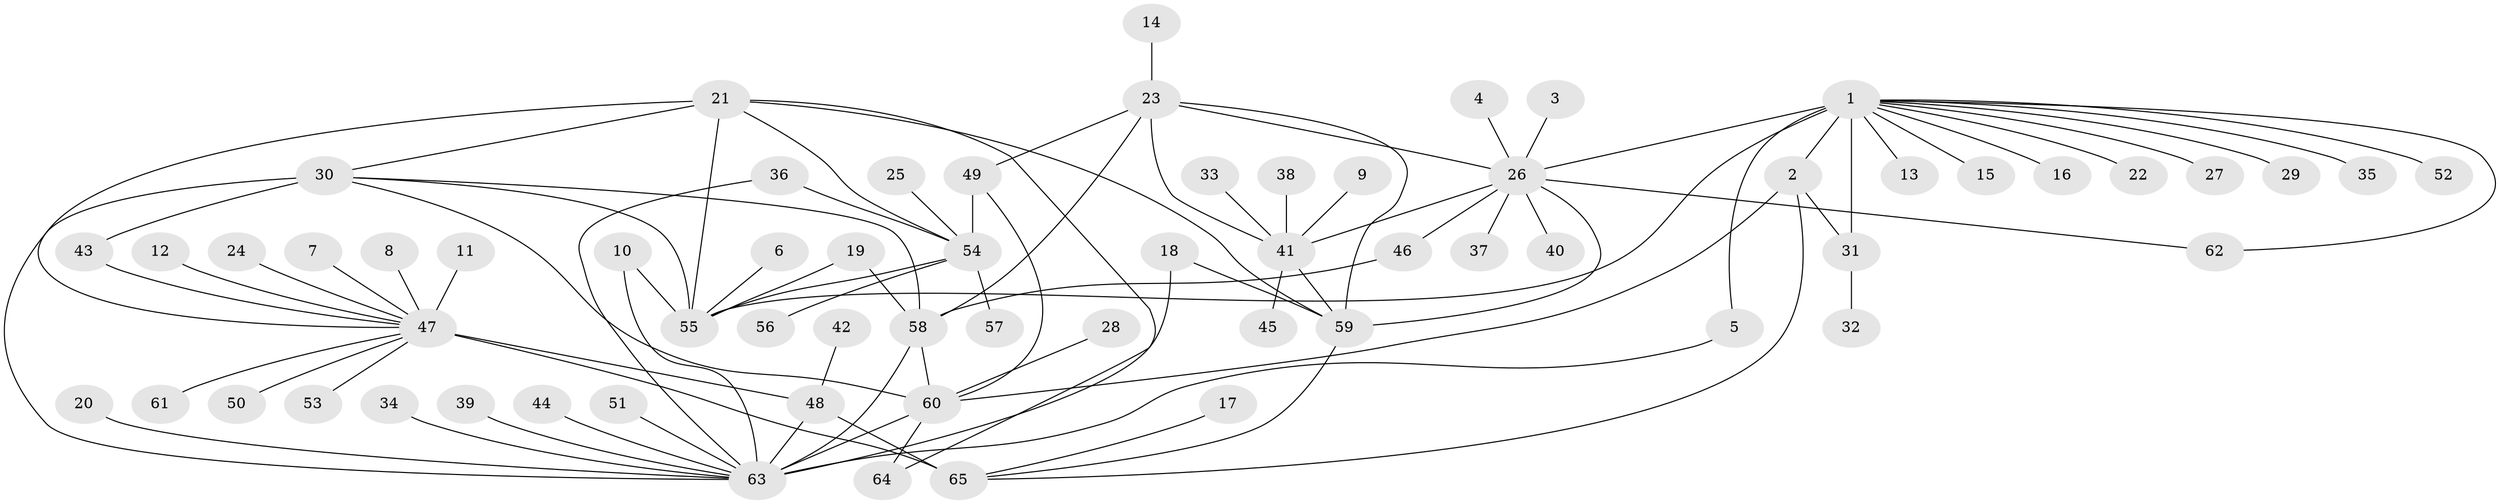 // original degree distribution, {5: 0.023076923076923078, 9: 0.046153846153846156, 8: 0.046153846153846156, 11: 0.015384615384615385, 16: 0.007692307692307693, 6: 0.023076923076923078, 12: 0.015384615384615385, 10: 0.023076923076923078, 7: 0.023076923076923078, 14: 0.007692307692307693, 1: 0.5692307692307692, 3: 0.03076923076923077, 2: 0.16153846153846155, 4: 0.007692307692307693}
// Generated by graph-tools (version 1.1) at 2025/37/03/04/25 23:37:42]
// undirected, 65 vertices, 91 edges
graph export_dot {
  node [color=gray90,style=filled];
  1;
  2;
  3;
  4;
  5;
  6;
  7;
  8;
  9;
  10;
  11;
  12;
  13;
  14;
  15;
  16;
  17;
  18;
  19;
  20;
  21;
  22;
  23;
  24;
  25;
  26;
  27;
  28;
  29;
  30;
  31;
  32;
  33;
  34;
  35;
  36;
  37;
  38;
  39;
  40;
  41;
  42;
  43;
  44;
  45;
  46;
  47;
  48;
  49;
  50;
  51;
  52;
  53;
  54;
  55;
  56;
  57;
  58;
  59;
  60;
  61;
  62;
  63;
  64;
  65;
  1 -- 2 [weight=4.0];
  1 -- 5 [weight=1.0];
  1 -- 13 [weight=1.0];
  1 -- 15 [weight=1.0];
  1 -- 16 [weight=1.0];
  1 -- 22 [weight=1.0];
  1 -- 26 [weight=1.0];
  1 -- 27 [weight=1.0];
  1 -- 29 [weight=1.0];
  1 -- 31 [weight=4.0];
  1 -- 35 [weight=1.0];
  1 -- 52 [weight=1.0];
  1 -- 55 [weight=1.0];
  1 -- 62 [weight=1.0];
  2 -- 31 [weight=1.0];
  2 -- 60 [weight=1.0];
  2 -- 65 [weight=1.0];
  3 -- 26 [weight=1.0];
  4 -- 26 [weight=1.0];
  5 -- 63 [weight=1.0];
  6 -- 55 [weight=1.0];
  7 -- 47 [weight=1.0];
  8 -- 47 [weight=1.0];
  9 -- 41 [weight=1.0];
  10 -- 55 [weight=1.0];
  10 -- 63 [weight=1.0];
  11 -- 47 [weight=1.0];
  12 -- 47 [weight=1.0];
  14 -- 23 [weight=1.0];
  17 -- 65 [weight=1.0];
  18 -- 59 [weight=1.0];
  18 -- 63 [weight=1.0];
  19 -- 55 [weight=1.0];
  19 -- 58 [weight=1.0];
  20 -- 63 [weight=1.0];
  21 -- 30 [weight=1.0];
  21 -- 47 [weight=1.0];
  21 -- 54 [weight=2.0];
  21 -- 55 [weight=3.0];
  21 -- 59 [weight=1.0];
  21 -- 64 [weight=1.0];
  23 -- 26 [weight=1.0];
  23 -- 41 [weight=2.0];
  23 -- 49 [weight=1.0];
  23 -- 58 [weight=1.0];
  23 -- 59 [weight=2.0];
  24 -- 47 [weight=1.0];
  25 -- 54 [weight=1.0];
  26 -- 37 [weight=1.0];
  26 -- 40 [weight=1.0];
  26 -- 41 [weight=2.0];
  26 -- 46 [weight=1.0];
  26 -- 59 [weight=2.0];
  26 -- 62 [weight=1.0];
  28 -- 60 [weight=1.0];
  30 -- 43 [weight=1.0];
  30 -- 55 [weight=1.0];
  30 -- 58 [weight=1.0];
  30 -- 60 [weight=1.0];
  30 -- 63 [weight=3.0];
  31 -- 32 [weight=1.0];
  33 -- 41 [weight=1.0];
  34 -- 63 [weight=1.0];
  36 -- 54 [weight=1.0];
  36 -- 63 [weight=1.0];
  38 -- 41 [weight=1.0];
  39 -- 63 [weight=1.0];
  41 -- 45 [weight=1.0];
  41 -- 59 [weight=4.0];
  42 -- 48 [weight=1.0];
  43 -- 47 [weight=1.0];
  44 -- 63 [weight=1.0];
  46 -- 58 [weight=1.0];
  47 -- 48 [weight=4.0];
  47 -- 50 [weight=1.0];
  47 -- 53 [weight=1.0];
  47 -- 61 [weight=1.0];
  47 -- 65 [weight=4.0];
  48 -- 63 [weight=1.0];
  48 -- 65 [weight=1.0];
  49 -- 54 [weight=1.0];
  49 -- 60 [weight=1.0];
  51 -- 63 [weight=1.0];
  54 -- 55 [weight=6.0];
  54 -- 56 [weight=1.0];
  54 -- 57 [weight=1.0];
  58 -- 60 [weight=1.0];
  58 -- 63 [weight=3.0];
  59 -- 65 [weight=1.0];
  60 -- 63 [weight=3.0];
  60 -- 64 [weight=1.0];
}
